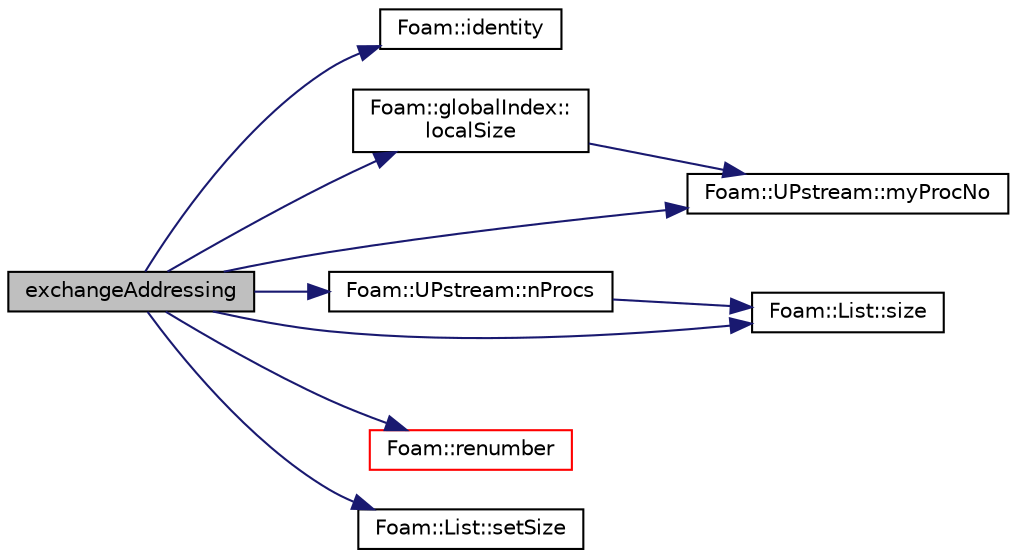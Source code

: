 digraph "exchangeAddressing"
{
  bgcolor="transparent";
  edge [fontname="Helvetica",fontsize="10",labelfontname="Helvetica",labelfontsize="10"];
  node [fontname="Helvetica",fontsize="10",shape=record];
  rankdir="LR";
  Node536 [label="exchangeAddressing",height=0.2,width=0.4,color="black", fillcolor="grey75", style="filled", fontcolor="black"];
  Node536 -> Node537 [color="midnightblue",fontsize="10",style="solid",fontname="Helvetica"];
  Node537 [label="Foam::identity",height=0.2,width=0.4,color="black",URL="$a21851.html#a36af96cb841435845fffb4fe69208490",tooltip="Create identity map (map[i] == i) of given length. "];
  Node536 -> Node538 [color="midnightblue",fontsize="10",style="solid",fontname="Helvetica"];
  Node538 [label="Foam::globalIndex::\llocalSize",height=0.2,width=0.4,color="black",URL="$a28481.html#a31e10db2f353603a8ab2517c4d101e06",tooltip="My local size. "];
  Node538 -> Node539 [color="midnightblue",fontsize="10",style="solid",fontname="Helvetica"];
  Node539 [label="Foam::UPstream::myProcNo",height=0.2,width=0.4,color="black",URL="$a27377.html#afc74d89573de32a3032c916f8cdd1733",tooltip="Number of this process (starting from masterNo() = 0) "];
  Node536 -> Node539 [color="midnightblue",fontsize="10",style="solid",fontname="Helvetica"];
  Node536 -> Node540 [color="midnightblue",fontsize="10",style="solid",fontname="Helvetica"];
  Node540 [label="Foam::UPstream::nProcs",height=0.2,width=0.4,color="black",URL="$a27377.html#aada0e04d8127eda8ee95be0772754a4f",tooltip="Number of processes in parallel run. "];
  Node540 -> Node541 [color="midnightblue",fontsize="10",style="solid",fontname="Helvetica"];
  Node541 [label="Foam::List::size",height=0.2,width=0.4,color="black",URL="$a26833.html#a8a5f6fa29bd4b500caf186f60245b384",tooltip="Override size to be inconsistent with allocated storage. "];
  Node536 -> Node542 [color="midnightblue",fontsize="10",style="solid",fontname="Helvetica"];
  Node542 [label="Foam::renumber",height=0.2,width=0.4,color="red",URL="$a21851.html#a495791c4d9e97a9fb63adc1124e336dd",tooltip="Renumber the values (not the indices) of a list. "];
  Node536 -> Node549 [color="midnightblue",fontsize="10",style="solid",fontname="Helvetica"];
  Node549 [label="Foam::List::setSize",height=0.2,width=0.4,color="black",URL="$a26833.html#aedb985ffeaf1bdbfeccc2a8730405703",tooltip="Reset size of List. "];
  Node536 -> Node541 [color="midnightblue",fontsize="10",style="solid",fontname="Helvetica"];
}
